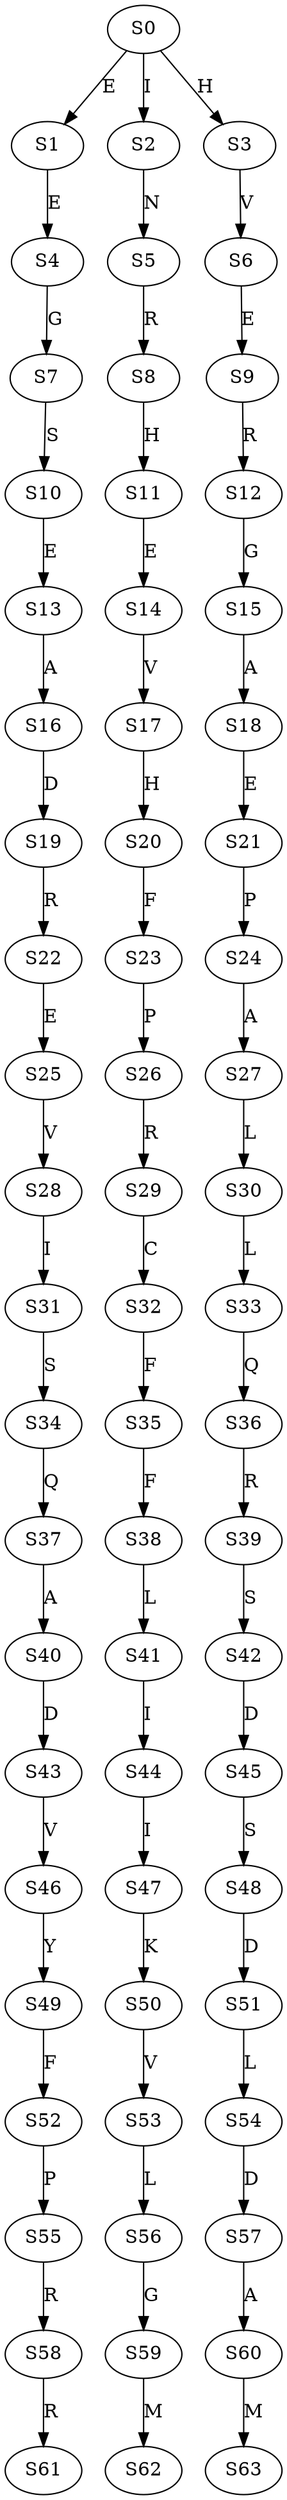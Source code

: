 strict digraph  {
	S0 -> S1 [ label = E ];
	S0 -> S2 [ label = I ];
	S0 -> S3 [ label = H ];
	S1 -> S4 [ label = E ];
	S2 -> S5 [ label = N ];
	S3 -> S6 [ label = V ];
	S4 -> S7 [ label = G ];
	S5 -> S8 [ label = R ];
	S6 -> S9 [ label = E ];
	S7 -> S10 [ label = S ];
	S8 -> S11 [ label = H ];
	S9 -> S12 [ label = R ];
	S10 -> S13 [ label = E ];
	S11 -> S14 [ label = E ];
	S12 -> S15 [ label = G ];
	S13 -> S16 [ label = A ];
	S14 -> S17 [ label = V ];
	S15 -> S18 [ label = A ];
	S16 -> S19 [ label = D ];
	S17 -> S20 [ label = H ];
	S18 -> S21 [ label = E ];
	S19 -> S22 [ label = R ];
	S20 -> S23 [ label = F ];
	S21 -> S24 [ label = P ];
	S22 -> S25 [ label = E ];
	S23 -> S26 [ label = P ];
	S24 -> S27 [ label = A ];
	S25 -> S28 [ label = V ];
	S26 -> S29 [ label = R ];
	S27 -> S30 [ label = L ];
	S28 -> S31 [ label = I ];
	S29 -> S32 [ label = C ];
	S30 -> S33 [ label = L ];
	S31 -> S34 [ label = S ];
	S32 -> S35 [ label = F ];
	S33 -> S36 [ label = Q ];
	S34 -> S37 [ label = Q ];
	S35 -> S38 [ label = F ];
	S36 -> S39 [ label = R ];
	S37 -> S40 [ label = A ];
	S38 -> S41 [ label = L ];
	S39 -> S42 [ label = S ];
	S40 -> S43 [ label = D ];
	S41 -> S44 [ label = I ];
	S42 -> S45 [ label = D ];
	S43 -> S46 [ label = V ];
	S44 -> S47 [ label = I ];
	S45 -> S48 [ label = S ];
	S46 -> S49 [ label = Y ];
	S47 -> S50 [ label = K ];
	S48 -> S51 [ label = D ];
	S49 -> S52 [ label = F ];
	S50 -> S53 [ label = V ];
	S51 -> S54 [ label = L ];
	S52 -> S55 [ label = P ];
	S53 -> S56 [ label = L ];
	S54 -> S57 [ label = D ];
	S55 -> S58 [ label = R ];
	S56 -> S59 [ label = G ];
	S57 -> S60 [ label = A ];
	S58 -> S61 [ label = R ];
	S59 -> S62 [ label = M ];
	S60 -> S63 [ label = M ];
}
